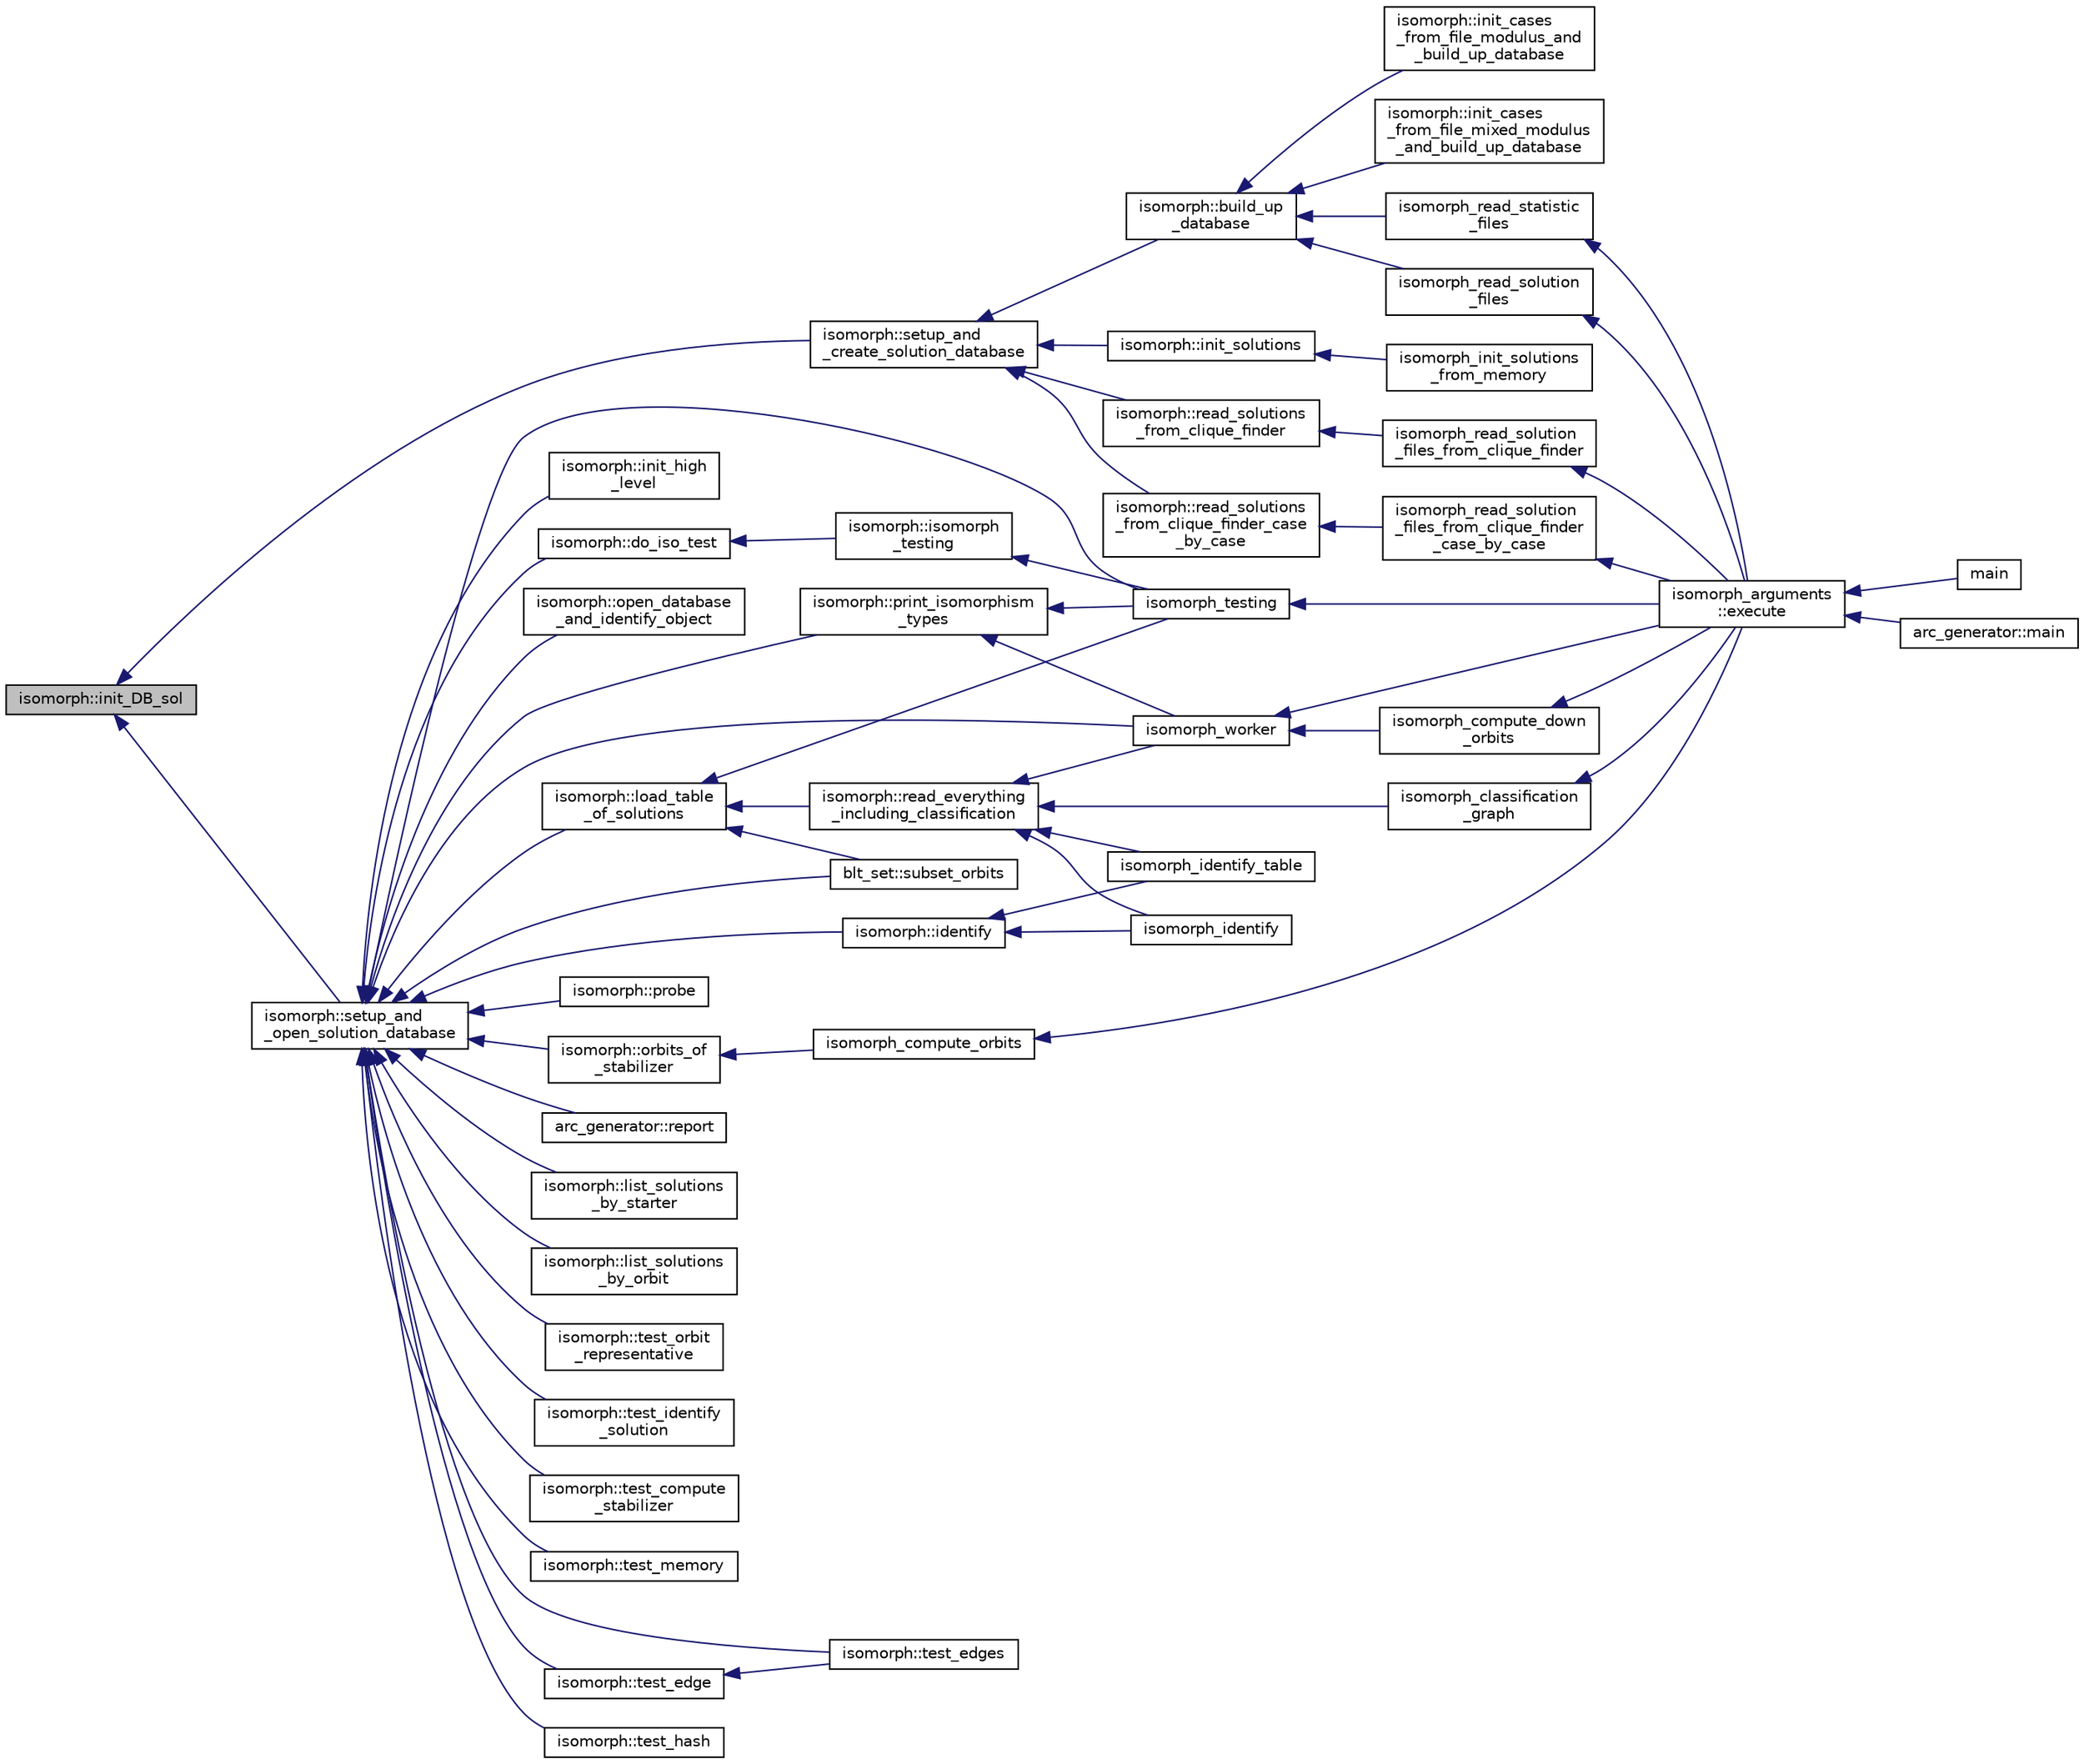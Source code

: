 digraph "isomorph::init_DB_sol"
{
  edge [fontname="Helvetica",fontsize="10",labelfontname="Helvetica",labelfontsize="10"];
  node [fontname="Helvetica",fontsize="10",shape=record];
  rankdir="LR";
  Node6558 [label="isomorph::init_DB_sol",height=0.2,width=0.4,color="black", fillcolor="grey75", style="filled", fontcolor="black"];
  Node6558 -> Node6559 [dir="back",color="midnightblue",fontsize="10",style="solid",fontname="Helvetica"];
  Node6559 [label="isomorph::setup_and\l_open_solution_database",height=0.2,width=0.4,color="black", fillcolor="white", style="filled",URL="$d3/d5f/classisomorph.html#a31846d3ae261a9c2dc089fb87710ce5c"];
  Node6559 -> Node6560 [dir="back",color="midnightblue",fontsize="10",style="solid",fontname="Helvetica"];
  Node6560 [label="blt_set::subset_orbits",height=0.2,width=0.4,color="black", fillcolor="white", style="filled",URL="$d1/d3d/classblt__set.html#af8f79fc4346244acfa0e2c2d23c36993"];
  Node6559 -> Node6561 [dir="back",color="midnightblue",fontsize="10",style="solid",fontname="Helvetica"];
  Node6561 [label="arc_generator::report",height=0.2,width=0.4,color="black", fillcolor="white", style="filled",URL="$d4/d21/classarc__generator.html#a650f715bb3eec8fd1057e07e5b384f9a"];
  Node6559 -> Node6562 [dir="back",color="midnightblue",fontsize="10",style="solid",fontname="Helvetica"];
  Node6562 [label="isomorph::load_table\l_of_solutions",height=0.2,width=0.4,color="black", fillcolor="white", style="filled",URL="$d3/d5f/classisomorph.html#a21ab5aba74a200b9abf041dc5206821a"];
  Node6562 -> Node6560 [dir="back",color="midnightblue",fontsize="10",style="solid",fontname="Helvetica"];
  Node6562 -> Node6563 [dir="back",color="midnightblue",fontsize="10",style="solid",fontname="Helvetica"];
  Node6563 [label="isomorph::read_everything\l_including_classification",height=0.2,width=0.4,color="black", fillcolor="white", style="filled",URL="$d3/d5f/classisomorph.html#aa6a56e4522d3133a6ea65c9ac6de3924"];
  Node6563 -> Node6564 [dir="back",color="midnightblue",fontsize="10",style="solid",fontname="Helvetica"];
  Node6564 [label="isomorph_classification\l_graph",height=0.2,width=0.4,color="black", fillcolor="white", style="filled",URL="$d4/d7e/isomorph__global_8_c.html#a027e803e6cab7af4c400a71663bf4715"];
  Node6564 -> Node6565 [dir="back",color="midnightblue",fontsize="10",style="solid",fontname="Helvetica"];
  Node6565 [label="isomorph_arguments\l::execute",height=0.2,width=0.4,color="black", fillcolor="white", style="filled",URL="$d5/de4/classisomorph__arguments.html#aa85e472d14906abdd5672dc66027583e"];
  Node6565 -> Node6566 [dir="back",color="midnightblue",fontsize="10",style="solid",fontname="Helvetica"];
  Node6566 [label="main",height=0.2,width=0.4,color="black", fillcolor="white", style="filled",URL="$d1/d5e/blt__main_8_c.html#a217dbf8b442f20279ea00b898af96f52"];
  Node6565 -> Node6567 [dir="back",color="midnightblue",fontsize="10",style="solid",fontname="Helvetica"];
  Node6567 [label="arc_generator::main",height=0.2,width=0.4,color="black", fillcolor="white", style="filled",URL="$d4/d21/classarc__generator.html#ad80140b51b165dad1fe6ab232be7829a"];
  Node6563 -> Node6568 [dir="back",color="midnightblue",fontsize="10",style="solid",fontname="Helvetica"];
  Node6568 [label="isomorph_identify",height=0.2,width=0.4,color="black", fillcolor="white", style="filled",URL="$d4/d7e/isomorph__global_8_c.html#aa0fe57c73d5668eee10a6022ada7f6a3"];
  Node6563 -> Node6569 [dir="back",color="midnightblue",fontsize="10",style="solid",fontname="Helvetica"];
  Node6569 [label="isomorph_identify_table",height=0.2,width=0.4,color="black", fillcolor="white", style="filled",URL="$d4/d7e/isomorph__global_8_c.html#a9fd19ea945561cf2a6bb5c72dd4b1cb2"];
  Node6563 -> Node6570 [dir="back",color="midnightblue",fontsize="10",style="solid",fontname="Helvetica"];
  Node6570 [label="isomorph_worker",height=0.2,width=0.4,color="black", fillcolor="white", style="filled",URL="$d4/d7e/isomorph__global_8_c.html#ace3bb6ec719b02a35534309d4d3fe99a"];
  Node6570 -> Node6565 [dir="back",color="midnightblue",fontsize="10",style="solid",fontname="Helvetica"];
  Node6570 -> Node6571 [dir="back",color="midnightblue",fontsize="10",style="solid",fontname="Helvetica"];
  Node6571 [label="isomorph_compute_down\l_orbits",height=0.2,width=0.4,color="black", fillcolor="white", style="filled",URL="$d4/d7e/isomorph__global_8_c.html#a3613cea19158edd30958c4edecd97d53"];
  Node6571 -> Node6565 [dir="back",color="midnightblue",fontsize="10",style="solid",fontname="Helvetica"];
  Node6562 -> Node6572 [dir="back",color="midnightblue",fontsize="10",style="solid",fontname="Helvetica"];
  Node6572 [label="isomorph_testing",height=0.2,width=0.4,color="black", fillcolor="white", style="filled",URL="$d4/d7e/isomorph__global_8_c.html#a5a73cbe9f89c4727f086482ee2d238f9"];
  Node6572 -> Node6565 [dir="back",color="midnightblue",fontsize="10",style="solid",fontname="Helvetica"];
  Node6559 -> Node6573 [dir="back",color="midnightblue",fontsize="10",style="solid",fontname="Helvetica"];
  Node6573 [label="isomorph::list_solutions\l_by_starter",height=0.2,width=0.4,color="black", fillcolor="white", style="filled",URL="$d3/d5f/classisomorph.html#a9c40f343f1a3e5fc177e5121bc809b06"];
  Node6559 -> Node6574 [dir="back",color="midnightblue",fontsize="10",style="solid",fontname="Helvetica"];
  Node6574 [label="isomorph::list_solutions\l_by_orbit",height=0.2,width=0.4,color="black", fillcolor="white", style="filled",URL="$d3/d5f/classisomorph.html#adefb1a89c097c284d29f92d5fc58ebfa"];
  Node6559 -> Node6575 [dir="back",color="midnightblue",fontsize="10",style="solid",fontname="Helvetica"];
  Node6575 [label="isomorph::orbits_of\l_stabilizer",height=0.2,width=0.4,color="black", fillcolor="white", style="filled",URL="$d3/d5f/classisomorph.html#a72bbdc12cca5a90045ef15d0b24075e6"];
  Node6575 -> Node6576 [dir="back",color="midnightblue",fontsize="10",style="solid",fontname="Helvetica"];
  Node6576 [label="isomorph_compute_orbits",height=0.2,width=0.4,color="black", fillcolor="white", style="filled",URL="$d4/d7e/isomorph__global_8_c.html#a592f3efd31146c0802f59837055f904f"];
  Node6576 -> Node6565 [dir="back",color="midnightblue",fontsize="10",style="solid",fontname="Helvetica"];
  Node6559 -> Node6577 [dir="back",color="midnightblue",fontsize="10",style="solid",fontname="Helvetica"];
  Node6577 [label="isomorph::test_orbit\l_representative",height=0.2,width=0.4,color="black", fillcolor="white", style="filled",URL="$d3/d5f/classisomorph.html#a5f165aa61a0d6b349da5a6117135f6c0"];
  Node6559 -> Node6578 [dir="back",color="midnightblue",fontsize="10",style="solid",fontname="Helvetica"];
  Node6578 [label="isomorph::test_identify\l_solution",height=0.2,width=0.4,color="black", fillcolor="white", style="filled",URL="$d3/d5f/classisomorph.html#aa2c95f309e3283179e87bbbd83bfdc7d"];
  Node6559 -> Node6579 [dir="back",color="midnightblue",fontsize="10",style="solid",fontname="Helvetica"];
  Node6579 [label="isomorph::test_compute\l_stabilizer",height=0.2,width=0.4,color="black", fillcolor="white", style="filled",URL="$d3/d5f/classisomorph.html#a72cd06f32311c44eb09dd73faa36b748"];
  Node6559 -> Node6580 [dir="back",color="midnightblue",fontsize="10",style="solid",fontname="Helvetica"];
  Node6580 [label="isomorph::test_memory",height=0.2,width=0.4,color="black", fillcolor="white", style="filled",URL="$d3/d5f/classisomorph.html#a27877043c77db8e85e8fa7d5c43845b0"];
  Node6559 -> Node6581 [dir="back",color="midnightblue",fontsize="10",style="solid",fontname="Helvetica"];
  Node6581 [label="isomorph::test_edges",height=0.2,width=0.4,color="black", fillcolor="white", style="filled",URL="$d3/d5f/classisomorph.html#ad23507927d8f7698073475d12b2a85bc"];
  Node6559 -> Node6582 [dir="back",color="midnightblue",fontsize="10",style="solid",fontname="Helvetica"];
  Node6582 [label="isomorph::test_edge",height=0.2,width=0.4,color="black", fillcolor="white", style="filled",URL="$d3/d5f/classisomorph.html#a591165fa287477b480f5b7081198ba46"];
  Node6582 -> Node6581 [dir="back",color="midnightblue",fontsize="10",style="solid",fontname="Helvetica"];
  Node6559 -> Node6583 [dir="back",color="midnightblue",fontsize="10",style="solid",fontname="Helvetica"];
  Node6583 [label="isomorph::test_hash",height=0.2,width=0.4,color="black", fillcolor="white", style="filled",URL="$d3/d5f/classisomorph.html#a53560280664b268a0500d26c801b1e68"];
  Node6559 -> Node6584 [dir="back",color="midnightblue",fontsize="10",style="solid",fontname="Helvetica"];
  Node6584 [label="isomorph::init_high\l_level",height=0.2,width=0.4,color="black", fillcolor="white", style="filled",URL="$d3/d5f/classisomorph.html#a5cee5468cc8cc68eac1f6131faedfab2"];
  Node6559 -> Node6585 [dir="back",color="midnightblue",fontsize="10",style="solid",fontname="Helvetica"];
  Node6585 [label="isomorph::open_database\l_and_identify_object",height=0.2,width=0.4,color="black", fillcolor="white", style="filled",URL="$d3/d5f/classisomorph.html#aa4e387f26f609fc9379d2e01f6cc27d0"];
  Node6559 -> Node6586 [dir="back",color="midnightblue",fontsize="10",style="solid",fontname="Helvetica"];
  Node6586 [label="isomorph::print_isomorphism\l_types",height=0.2,width=0.4,color="black", fillcolor="white", style="filled",URL="$d3/d5f/classisomorph.html#abbcd12f6434585951a5532d0b2467a00"];
  Node6586 -> Node6572 [dir="back",color="midnightblue",fontsize="10",style="solid",fontname="Helvetica"];
  Node6586 -> Node6570 [dir="back",color="midnightblue",fontsize="10",style="solid",fontname="Helvetica"];
  Node6559 -> Node6572 [dir="back",color="midnightblue",fontsize="10",style="solid",fontname="Helvetica"];
  Node6559 -> Node6570 [dir="back",color="midnightblue",fontsize="10",style="solid",fontname="Helvetica"];
  Node6559 -> Node6587 [dir="back",color="midnightblue",fontsize="10",style="solid",fontname="Helvetica"];
  Node6587 [label="isomorph::probe",height=0.2,width=0.4,color="black", fillcolor="white", style="filled",URL="$d3/d5f/classisomorph.html#a9cb6fed7b6ac639d886b117a1f454441"];
  Node6559 -> Node6588 [dir="back",color="midnightblue",fontsize="10",style="solid",fontname="Helvetica"];
  Node6588 [label="isomorph::do_iso_test",height=0.2,width=0.4,color="black", fillcolor="white", style="filled",URL="$d3/d5f/classisomorph.html#a51fc3bf5cc3a99282a489b2df37ee24e"];
  Node6588 -> Node6589 [dir="back",color="midnightblue",fontsize="10",style="solid",fontname="Helvetica"];
  Node6589 [label="isomorph::isomorph\l_testing",height=0.2,width=0.4,color="black", fillcolor="white", style="filled",URL="$d3/d5f/classisomorph.html#ad7945ec94ba0ba16953482edfaa4da6e"];
  Node6589 -> Node6572 [dir="back",color="midnightblue",fontsize="10",style="solid",fontname="Helvetica"];
  Node6559 -> Node6590 [dir="back",color="midnightblue",fontsize="10",style="solid",fontname="Helvetica"];
  Node6590 [label="isomorph::identify",height=0.2,width=0.4,color="black", fillcolor="white", style="filled",URL="$d3/d5f/classisomorph.html#a78ecf843b9f6ca1cfd666e222edd90ae"];
  Node6590 -> Node6568 [dir="back",color="midnightblue",fontsize="10",style="solid",fontname="Helvetica"];
  Node6590 -> Node6569 [dir="back",color="midnightblue",fontsize="10",style="solid",fontname="Helvetica"];
  Node6558 -> Node6591 [dir="back",color="midnightblue",fontsize="10",style="solid",fontname="Helvetica"];
  Node6591 [label="isomorph::setup_and\l_create_solution_database",height=0.2,width=0.4,color="black", fillcolor="white", style="filled",URL="$d3/d5f/classisomorph.html#a810a22dfde3c43272107c743ec819b0e"];
  Node6591 -> Node6592 [dir="back",color="midnightblue",fontsize="10",style="solid",fontname="Helvetica"];
  Node6592 [label="isomorph::init_solutions",height=0.2,width=0.4,color="black", fillcolor="white", style="filled",URL="$d3/d5f/classisomorph.html#a729746a01bd45d55565d0a11cda9e9a3"];
  Node6592 -> Node6593 [dir="back",color="midnightblue",fontsize="10",style="solid",fontname="Helvetica"];
  Node6593 [label="isomorph_init_solutions\l_from_memory",height=0.2,width=0.4,color="black", fillcolor="white", style="filled",URL="$d4/d7e/isomorph__global_8_c.html#a490bbe6199dc1e29d186b26834266e03"];
  Node6591 -> Node6594 [dir="back",color="midnightblue",fontsize="10",style="solid",fontname="Helvetica"];
  Node6594 [label="isomorph::read_solutions\l_from_clique_finder_case\l_by_case",height=0.2,width=0.4,color="black", fillcolor="white", style="filled",URL="$d3/d5f/classisomorph.html#a65bc5ec528f741a1b01cdd606dfed579"];
  Node6594 -> Node6595 [dir="back",color="midnightblue",fontsize="10",style="solid",fontname="Helvetica"];
  Node6595 [label="isomorph_read_solution\l_files_from_clique_finder\l_case_by_case",height=0.2,width=0.4,color="black", fillcolor="white", style="filled",URL="$d4/d7e/isomorph__global_8_c.html#a2a55ab4b2df6ae83f916cf01eccdf67c"];
  Node6595 -> Node6565 [dir="back",color="midnightblue",fontsize="10",style="solid",fontname="Helvetica"];
  Node6591 -> Node6596 [dir="back",color="midnightblue",fontsize="10",style="solid",fontname="Helvetica"];
  Node6596 [label="isomorph::read_solutions\l_from_clique_finder",height=0.2,width=0.4,color="black", fillcolor="white", style="filled",URL="$d3/d5f/classisomorph.html#a14c4ac27b0d97d338e14ac0d183c5c64"];
  Node6596 -> Node6597 [dir="back",color="midnightblue",fontsize="10",style="solid",fontname="Helvetica"];
  Node6597 [label="isomorph_read_solution\l_files_from_clique_finder",height=0.2,width=0.4,color="black", fillcolor="white", style="filled",URL="$d4/d7e/isomorph__global_8_c.html#ad8be067333430bfdd26c0a34549f4556"];
  Node6597 -> Node6565 [dir="back",color="midnightblue",fontsize="10",style="solid",fontname="Helvetica"];
  Node6591 -> Node6598 [dir="back",color="midnightblue",fontsize="10",style="solid",fontname="Helvetica"];
  Node6598 [label="isomorph::build_up\l_database",height=0.2,width=0.4,color="black", fillcolor="white", style="filled",URL="$d3/d5f/classisomorph.html#a40bea8f733a5855879f927fc73324384"];
  Node6598 -> Node6599 [dir="back",color="midnightblue",fontsize="10",style="solid",fontname="Helvetica"];
  Node6599 [label="isomorph::init_cases\l_from_file_modulus_and\l_build_up_database",height=0.2,width=0.4,color="black", fillcolor="white", style="filled",URL="$d3/d5f/classisomorph.html#a42c6ebeadb51263d8ae8c1bdaae3ebbd"];
  Node6598 -> Node6600 [dir="back",color="midnightblue",fontsize="10",style="solid",fontname="Helvetica"];
  Node6600 [label="isomorph::init_cases\l_from_file_mixed_modulus\l_and_build_up_database",height=0.2,width=0.4,color="black", fillcolor="white", style="filled",URL="$d3/d5f/classisomorph.html#acae208131143734575c088b5f50123f6"];
  Node6598 -> Node6601 [dir="back",color="midnightblue",fontsize="10",style="solid",fontname="Helvetica"];
  Node6601 [label="isomorph_read_statistic\l_files",height=0.2,width=0.4,color="black", fillcolor="white", style="filled",URL="$d4/d7e/isomorph__global_8_c.html#a78a6ee9d7dee4708fc721374bdebfa83"];
  Node6601 -> Node6565 [dir="back",color="midnightblue",fontsize="10",style="solid",fontname="Helvetica"];
  Node6598 -> Node6602 [dir="back",color="midnightblue",fontsize="10",style="solid",fontname="Helvetica"];
  Node6602 [label="isomorph_read_solution\l_files",height=0.2,width=0.4,color="black", fillcolor="white", style="filled",URL="$d4/d7e/isomorph__global_8_c.html#a697da824ab34db5c830530fb3c97df24"];
  Node6602 -> Node6565 [dir="back",color="midnightblue",fontsize="10",style="solid",fontname="Helvetica"];
}
